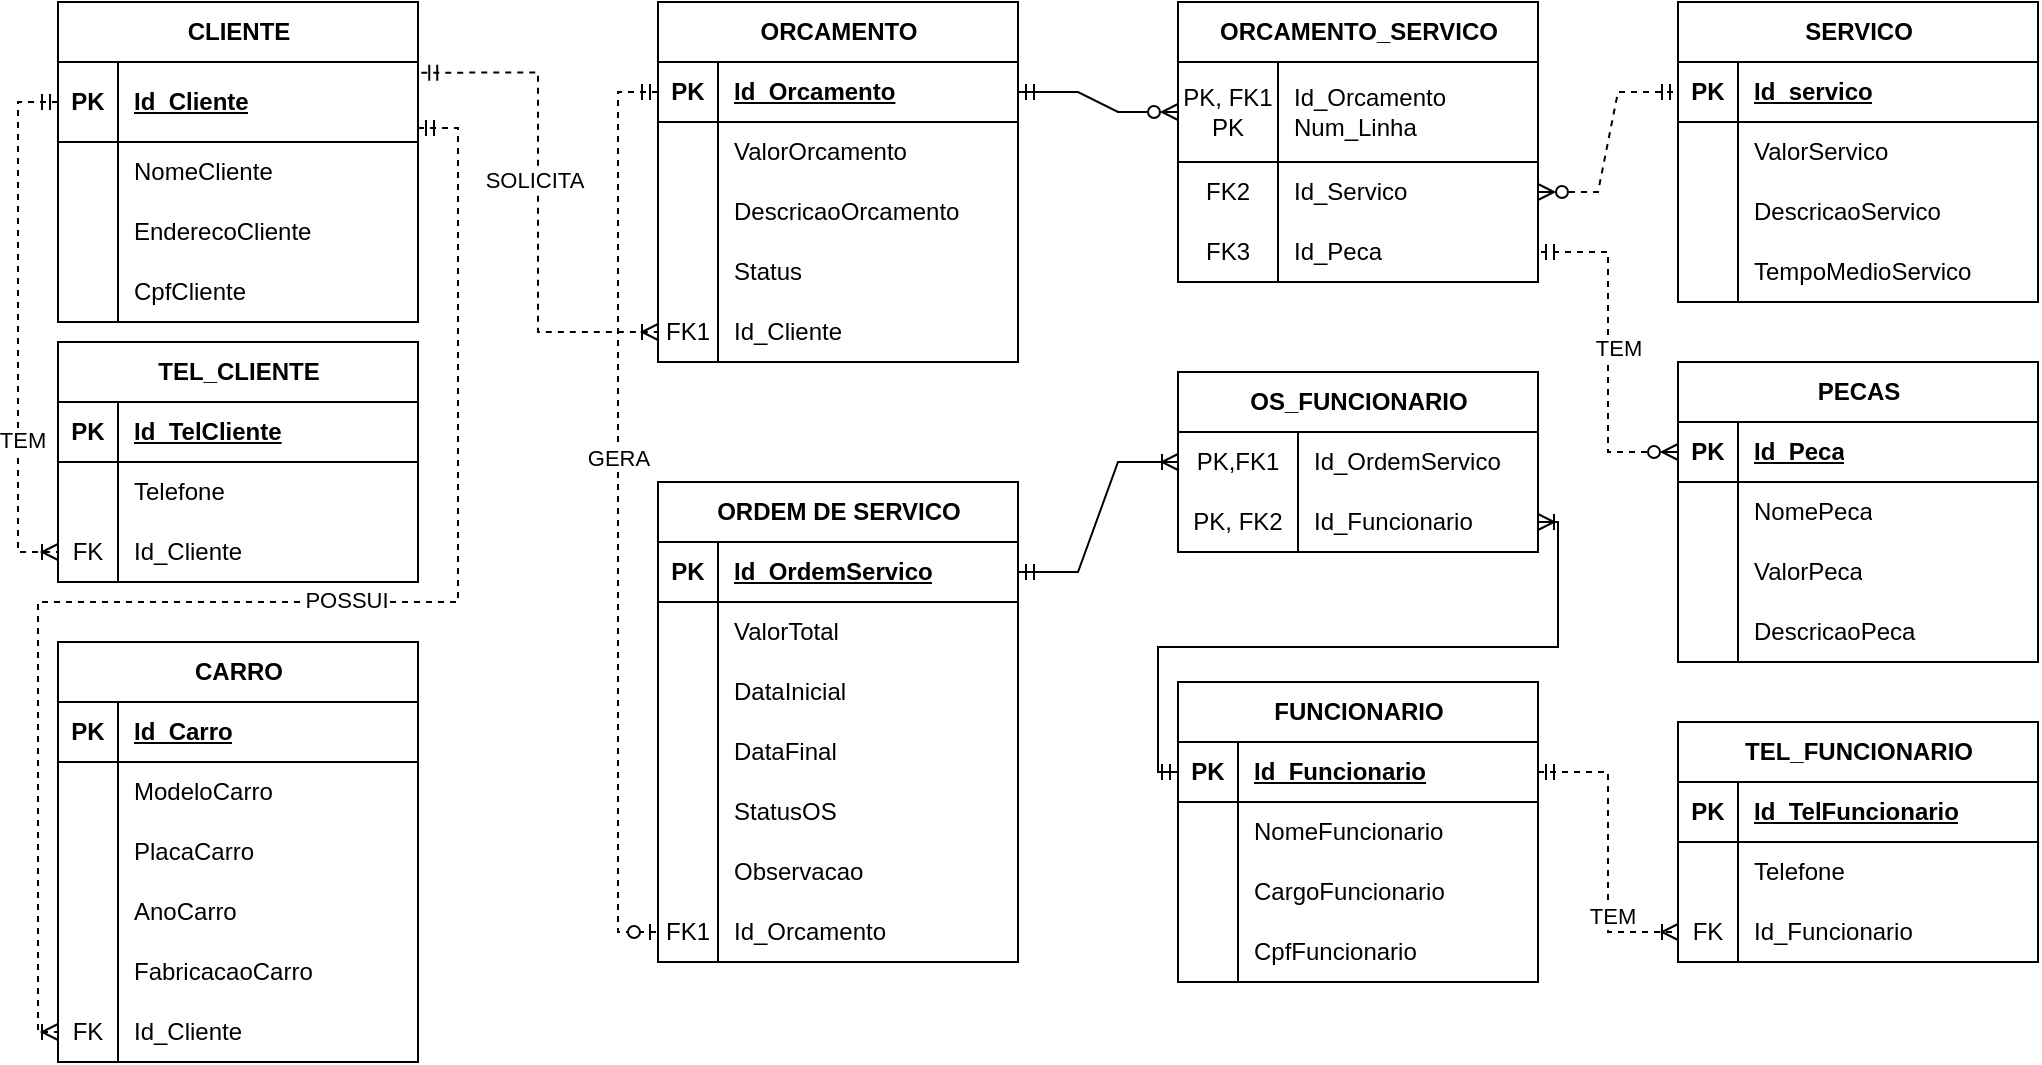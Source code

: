 <mxfile version="24.4.0" type="github">
  <diagram name="Página-1" id="G4NF2rad-xZ5eNMA0wnU">
    <mxGraphModel dx="1167" dy="670" grid="1" gridSize="10" guides="1" tooltips="1" connect="1" arrows="1" fold="1" page="1" pageScale="1" pageWidth="827" pageHeight="1169" math="0" shadow="0">
      <root>
        <mxCell id="0" />
        <mxCell id="1" parent="0" />
        <mxCell id="6_L3JNYKOzeJknYnKN-9-1" value="CLIENTE" style="shape=table;startSize=30;container=1;collapsible=1;childLayout=tableLayout;fixedRows=1;rowLines=0;fontStyle=1;align=center;resizeLast=1;html=1;" parent="1" vertex="1">
          <mxGeometry x="30" y="40" width="180" height="160" as="geometry" />
        </mxCell>
        <mxCell id="6_L3JNYKOzeJknYnKN-9-2" value="" style="shape=tableRow;horizontal=0;startSize=0;swimlaneHead=0;swimlaneBody=0;fillColor=none;collapsible=0;dropTarget=0;points=[[0,0.5],[1,0.5]];portConstraint=eastwest;top=0;left=0;right=0;bottom=1;" parent="6_L3JNYKOzeJknYnKN-9-1" vertex="1">
          <mxGeometry y="30" width="180" height="40" as="geometry" />
        </mxCell>
        <mxCell id="6_L3JNYKOzeJknYnKN-9-3" value="PK" style="shape=partialRectangle;connectable=0;fillColor=none;top=0;left=0;bottom=0;right=0;fontStyle=1;overflow=hidden;whiteSpace=wrap;html=1;" parent="6_L3JNYKOzeJknYnKN-9-2" vertex="1">
          <mxGeometry width="30" height="40" as="geometry">
            <mxRectangle width="30" height="40" as="alternateBounds" />
          </mxGeometry>
        </mxCell>
        <mxCell id="6_L3JNYKOzeJknYnKN-9-4" value="Id_Cliente" style="shape=partialRectangle;connectable=0;fillColor=none;top=0;left=0;bottom=0;right=0;align=left;spacingLeft=6;fontStyle=5;overflow=hidden;whiteSpace=wrap;html=1;" parent="6_L3JNYKOzeJknYnKN-9-2" vertex="1">
          <mxGeometry x="30" width="150" height="40" as="geometry">
            <mxRectangle width="150" height="40" as="alternateBounds" />
          </mxGeometry>
        </mxCell>
        <mxCell id="6_L3JNYKOzeJknYnKN-9-5" value="" style="shape=tableRow;horizontal=0;startSize=0;swimlaneHead=0;swimlaneBody=0;fillColor=none;collapsible=0;dropTarget=0;points=[[0,0.5],[1,0.5]];portConstraint=eastwest;top=0;left=0;right=0;bottom=0;" parent="6_L3JNYKOzeJknYnKN-9-1" vertex="1">
          <mxGeometry y="70" width="180" height="30" as="geometry" />
        </mxCell>
        <mxCell id="6_L3JNYKOzeJknYnKN-9-6" value="" style="shape=partialRectangle;connectable=0;fillColor=none;top=0;left=0;bottom=0;right=0;editable=1;overflow=hidden;whiteSpace=wrap;html=1;" parent="6_L3JNYKOzeJknYnKN-9-5" vertex="1">
          <mxGeometry width="30" height="30" as="geometry">
            <mxRectangle width="30" height="30" as="alternateBounds" />
          </mxGeometry>
        </mxCell>
        <mxCell id="6_L3JNYKOzeJknYnKN-9-7" value="NomeCliente" style="shape=partialRectangle;connectable=0;fillColor=none;top=0;left=0;bottom=0;right=0;align=left;spacingLeft=6;overflow=hidden;whiteSpace=wrap;html=1;" parent="6_L3JNYKOzeJknYnKN-9-5" vertex="1">
          <mxGeometry x="30" width="150" height="30" as="geometry">
            <mxRectangle width="150" height="30" as="alternateBounds" />
          </mxGeometry>
        </mxCell>
        <mxCell id="6_L3JNYKOzeJknYnKN-9-11" value="" style="shape=tableRow;horizontal=0;startSize=0;swimlaneHead=0;swimlaneBody=0;fillColor=none;collapsible=0;dropTarget=0;points=[[0,0.5],[1,0.5]];portConstraint=eastwest;top=0;left=0;right=0;bottom=0;" parent="6_L3JNYKOzeJknYnKN-9-1" vertex="1">
          <mxGeometry y="100" width="180" height="30" as="geometry" />
        </mxCell>
        <mxCell id="6_L3JNYKOzeJknYnKN-9-12" value="" style="shape=partialRectangle;connectable=0;fillColor=none;top=0;left=0;bottom=0;right=0;editable=1;overflow=hidden;whiteSpace=wrap;html=1;" parent="6_L3JNYKOzeJknYnKN-9-11" vertex="1">
          <mxGeometry width="30" height="30" as="geometry">
            <mxRectangle width="30" height="30" as="alternateBounds" />
          </mxGeometry>
        </mxCell>
        <mxCell id="6_L3JNYKOzeJknYnKN-9-13" value="EnderecoCliente" style="shape=partialRectangle;connectable=0;fillColor=none;top=0;left=0;bottom=0;right=0;align=left;spacingLeft=6;overflow=hidden;whiteSpace=wrap;html=1;" parent="6_L3JNYKOzeJknYnKN-9-11" vertex="1">
          <mxGeometry x="30" width="150" height="30" as="geometry">
            <mxRectangle width="150" height="30" as="alternateBounds" />
          </mxGeometry>
        </mxCell>
        <mxCell id="6_L3JNYKOzeJknYnKN-9-29" value="" style="shape=tableRow;horizontal=0;startSize=0;swimlaneHead=0;swimlaneBody=0;fillColor=none;collapsible=0;dropTarget=0;points=[[0,0.5],[1,0.5]];portConstraint=eastwest;top=0;left=0;right=0;bottom=0;" parent="6_L3JNYKOzeJknYnKN-9-1" vertex="1">
          <mxGeometry y="130" width="180" height="30" as="geometry" />
        </mxCell>
        <mxCell id="6_L3JNYKOzeJknYnKN-9-30" value="" style="shape=partialRectangle;connectable=0;fillColor=none;top=0;left=0;bottom=0;right=0;editable=1;overflow=hidden;whiteSpace=wrap;html=1;" parent="6_L3JNYKOzeJknYnKN-9-29" vertex="1">
          <mxGeometry width="30" height="30" as="geometry">
            <mxRectangle width="30" height="30" as="alternateBounds" />
          </mxGeometry>
        </mxCell>
        <mxCell id="6_L3JNYKOzeJknYnKN-9-31" value="CpfCliente" style="shape=partialRectangle;connectable=0;fillColor=none;top=0;left=0;bottom=0;right=0;align=left;spacingLeft=6;overflow=hidden;whiteSpace=wrap;html=1;" parent="6_L3JNYKOzeJknYnKN-9-29" vertex="1">
          <mxGeometry x="30" width="150" height="30" as="geometry">
            <mxRectangle width="150" height="30" as="alternateBounds" />
          </mxGeometry>
        </mxCell>
        <mxCell id="6_L3JNYKOzeJknYnKN-9-32" value="CARRO" style="shape=table;startSize=30;container=1;collapsible=1;childLayout=tableLayout;fixedRows=1;rowLines=0;fontStyle=1;align=center;resizeLast=1;html=1;" parent="1" vertex="1">
          <mxGeometry x="30" y="360" width="180" height="210" as="geometry" />
        </mxCell>
        <mxCell id="6_L3JNYKOzeJknYnKN-9-33" value="" style="shape=tableRow;horizontal=0;startSize=0;swimlaneHead=0;swimlaneBody=0;fillColor=none;collapsible=0;dropTarget=0;points=[[0,0.5],[1,0.5]];portConstraint=eastwest;top=0;left=0;right=0;bottom=1;" parent="6_L3JNYKOzeJknYnKN-9-32" vertex="1">
          <mxGeometry y="30" width="180" height="30" as="geometry" />
        </mxCell>
        <mxCell id="6_L3JNYKOzeJknYnKN-9-34" value="PK" style="shape=partialRectangle;connectable=0;fillColor=none;top=0;left=0;bottom=0;right=0;fontStyle=1;overflow=hidden;whiteSpace=wrap;html=1;" parent="6_L3JNYKOzeJknYnKN-9-33" vertex="1">
          <mxGeometry width="30" height="30" as="geometry">
            <mxRectangle width="30" height="30" as="alternateBounds" />
          </mxGeometry>
        </mxCell>
        <mxCell id="6_L3JNYKOzeJknYnKN-9-35" value="Id_Carro" style="shape=partialRectangle;connectable=0;fillColor=none;top=0;left=0;bottom=0;right=0;align=left;spacingLeft=6;fontStyle=5;overflow=hidden;whiteSpace=wrap;html=1;" parent="6_L3JNYKOzeJknYnKN-9-33" vertex="1">
          <mxGeometry x="30" width="150" height="30" as="geometry">
            <mxRectangle width="150" height="30" as="alternateBounds" />
          </mxGeometry>
        </mxCell>
        <mxCell id="6_L3JNYKOzeJknYnKN-9-39" value="" style="shape=tableRow;horizontal=0;startSize=0;swimlaneHead=0;swimlaneBody=0;fillColor=none;collapsible=0;dropTarget=0;points=[[0,0.5],[1,0.5]];portConstraint=eastwest;top=0;left=0;right=0;bottom=0;" parent="6_L3JNYKOzeJknYnKN-9-32" vertex="1">
          <mxGeometry y="60" width="180" height="30" as="geometry" />
        </mxCell>
        <mxCell id="6_L3JNYKOzeJknYnKN-9-40" value="" style="shape=partialRectangle;connectable=0;fillColor=none;top=0;left=0;bottom=0;right=0;editable=1;overflow=hidden;whiteSpace=wrap;html=1;" parent="6_L3JNYKOzeJknYnKN-9-39" vertex="1">
          <mxGeometry width="30" height="30" as="geometry">
            <mxRectangle width="30" height="30" as="alternateBounds" />
          </mxGeometry>
        </mxCell>
        <mxCell id="6_L3JNYKOzeJknYnKN-9-41" value="ModeloCarro" style="shape=partialRectangle;connectable=0;fillColor=none;top=0;left=0;bottom=0;right=0;align=left;spacingLeft=6;overflow=hidden;whiteSpace=wrap;html=1;" parent="6_L3JNYKOzeJknYnKN-9-39" vertex="1">
          <mxGeometry x="30" width="150" height="30" as="geometry">
            <mxRectangle width="150" height="30" as="alternateBounds" />
          </mxGeometry>
        </mxCell>
        <mxCell id="6_L3JNYKOzeJknYnKN-9-42" value="" style="shape=tableRow;horizontal=0;startSize=0;swimlaneHead=0;swimlaneBody=0;fillColor=none;collapsible=0;dropTarget=0;points=[[0,0.5],[1,0.5]];portConstraint=eastwest;top=0;left=0;right=0;bottom=0;" parent="6_L3JNYKOzeJknYnKN-9-32" vertex="1">
          <mxGeometry y="90" width="180" height="30" as="geometry" />
        </mxCell>
        <mxCell id="6_L3JNYKOzeJknYnKN-9-43" value="" style="shape=partialRectangle;connectable=0;fillColor=none;top=0;left=0;bottom=0;right=0;editable=1;overflow=hidden;whiteSpace=wrap;html=1;" parent="6_L3JNYKOzeJknYnKN-9-42" vertex="1">
          <mxGeometry width="30" height="30" as="geometry">
            <mxRectangle width="30" height="30" as="alternateBounds" />
          </mxGeometry>
        </mxCell>
        <mxCell id="6_L3JNYKOzeJknYnKN-9-44" value="PlacaCarro" style="shape=partialRectangle;connectable=0;fillColor=none;top=0;left=0;bottom=0;right=0;align=left;spacingLeft=6;overflow=hidden;whiteSpace=wrap;html=1;" parent="6_L3JNYKOzeJknYnKN-9-42" vertex="1">
          <mxGeometry x="30" width="150" height="30" as="geometry">
            <mxRectangle width="150" height="30" as="alternateBounds" />
          </mxGeometry>
        </mxCell>
        <mxCell id="6_L3JNYKOzeJknYnKN-9-45" value="" style="shape=tableRow;horizontal=0;startSize=0;swimlaneHead=0;swimlaneBody=0;fillColor=none;collapsible=0;dropTarget=0;points=[[0,0.5],[1,0.5]];portConstraint=eastwest;top=0;left=0;right=0;bottom=0;" parent="6_L3JNYKOzeJknYnKN-9-32" vertex="1">
          <mxGeometry y="120" width="180" height="30" as="geometry" />
        </mxCell>
        <mxCell id="6_L3JNYKOzeJknYnKN-9-46" value="" style="shape=partialRectangle;connectable=0;fillColor=none;top=0;left=0;bottom=0;right=0;editable=1;overflow=hidden;whiteSpace=wrap;html=1;" parent="6_L3JNYKOzeJknYnKN-9-45" vertex="1">
          <mxGeometry width="30" height="30" as="geometry">
            <mxRectangle width="30" height="30" as="alternateBounds" />
          </mxGeometry>
        </mxCell>
        <mxCell id="6_L3JNYKOzeJknYnKN-9-47" value="AnoCarro" style="shape=partialRectangle;connectable=0;fillColor=none;top=0;left=0;bottom=0;right=0;align=left;spacingLeft=6;overflow=hidden;whiteSpace=wrap;html=1;" parent="6_L3JNYKOzeJknYnKN-9-45" vertex="1">
          <mxGeometry x="30" width="150" height="30" as="geometry">
            <mxRectangle width="150" height="30" as="alternateBounds" />
          </mxGeometry>
        </mxCell>
        <mxCell id="6_L3JNYKOzeJknYnKN-9-48" value="" style="shape=tableRow;horizontal=0;startSize=0;swimlaneHead=0;swimlaneBody=0;fillColor=none;collapsible=0;dropTarget=0;points=[[0,0.5],[1,0.5]];portConstraint=eastwest;top=0;left=0;right=0;bottom=0;" parent="6_L3JNYKOzeJknYnKN-9-32" vertex="1">
          <mxGeometry y="150" width="180" height="30" as="geometry" />
        </mxCell>
        <mxCell id="6_L3JNYKOzeJknYnKN-9-49" value="" style="shape=partialRectangle;connectable=0;fillColor=none;top=0;left=0;bottom=0;right=0;editable=1;overflow=hidden;whiteSpace=wrap;html=1;" parent="6_L3JNYKOzeJknYnKN-9-48" vertex="1">
          <mxGeometry width="30" height="30" as="geometry">
            <mxRectangle width="30" height="30" as="alternateBounds" />
          </mxGeometry>
        </mxCell>
        <mxCell id="6_L3JNYKOzeJknYnKN-9-50" value="FabricacaoCarro" style="shape=partialRectangle;connectable=0;fillColor=none;top=0;left=0;bottom=0;right=0;align=left;spacingLeft=6;overflow=hidden;whiteSpace=wrap;html=1;" parent="6_L3JNYKOzeJknYnKN-9-48" vertex="1">
          <mxGeometry x="30" width="150" height="30" as="geometry">
            <mxRectangle width="150" height="30" as="alternateBounds" />
          </mxGeometry>
        </mxCell>
        <mxCell id="6_L3JNYKOzeJknYnKN-9-174" value="" style="shape=tableRow;horizontal=0;startSize=0;swimlaneHead=0;swimlaneBody=0;fillColor=none;collapsible=0;dropTarget=0;points=[[0,0.5],[1,0.5]];portConstraint=eastwest;top=0;left=0;right=0;bottom=0;" parent="6_L3JNYKOzeJknYnKN-9-32" vertex="1">
          <mxGeometry y="180" width="180" height="30" as="geometry" />
        </mxCell>
        <mxCell id="6_L3JNYKOzeJknYnKN-9-175" value="FK" style="shape=partialRectangle;connectable=0;fillColor=none;top=0;left=0;bottom=0;right=0;editable=1;overflow=hidden;whiteSpace=wrap;html=1;" parent="6_L3JNYKOzeJknYnKN-9-174" vertex="1">
          <mxGeometry width="30" height="30" as="geometry">
            <mxRectangle width="30" height="30" as="alternateBounds" />
          </mxGeometry>
        </mxCell>
        <mxCell id="6_L3JNYKOzeJknYnKN-9-176" value="Id_Cliente" style="shape=partialRectangle;connectable=0;fillColor=none;top=0;left=0;bottom=0;right=0;align=left;spacingLeft=6;overflow=hidden;whiteSpace=wrap;html=1;" parent="6_L3JNYKOzeJknYnKN-9-174" vertex="1">
          <mxGeometry x="30" width="150" height="30" as="geometry">
            <mxRectangle width="150" height="30" as="alternateBounds" />
          </mxGeometry>
        </mxCell>
        <mxCell id="6_L3JNYKOzeJknYnKN-9-51" value="ORCAMENTO" style="shape=table;startSize=30;container=1;collapsible=1;childLayout=tableLayout;fixedRows=1;rowLines=0;fontStyle=1;align=center;resizeLast=1;html=1;" parent="1" vertex="1">
          <mxGeometry x="330" y="40" width="180" height="180" as="geometry" />
        </mxCell>
        <mxCell id="6_L3JNYKOzeJknYnKN-9-52" value="" style="shape=tableRow;horizontal=0;startSize=0;swimlaneHead=0;swimlaneBody=0;fillColor=none;collapsible=0;dropTarget=0;points=[[0,0.5],[1,0.5]];portConstraint=eastwest;top=0;left=0;right=0;bottom=1;" parent="6_L3JNYKOzeJknYnKN-9-51" vertex="1">
          <mxGeometry y="30" width="180" height="30" as="geometry" />
        </mxCell>
        <mxCell id="6_L3JNYKOzeJknYnKN-9-53" value="PK" style="shape=partialRectangle;connectable=0;fillColor=none;top=0;left=0;bottom=0;right=0;fontStyle=1;overflow=hidden;whiteSpace=wrap;html=1;" parent="6_L3JNYKOzeJknYnKN-9-52" vertex="1">
          <mxGeometry width="30" height="30" as="geometry">
            <mxRectangle width="30" height="30" as="alternateBounds" />
          </mxGeometry>
        </mxCell>
        <mxCell id="6_L3JNYKOzeJknYnKN-9-54" value="Id_Orcamento" style="shape=partialRectangle;connectable=0;fillColor=none;top=0;left=0;bottom=0;right=0;align=left;spacingLeft=6;fontStyle=5;overflow=hidden;whiteSpace=wrap;html=1;" parent="6_L3JNYKOzeJknYnKN-9-52" vertex="1">
          <mxGeometry x="30" width="150" height="30" as="geometry">
            <mxRectangle width="150" height="30" as="alternateBounds" />
          </mxGeometry>
        </mxCell>
        <mxCell id="6_L3JNYKOzeJknYnKN-9-55" value="" style="shape=tableRow;horizontal=0;startSize=0;swimlaneHead=0;swimlaneBody=0;fillColor=none;collapsible=0;dropTarget=0;points=[[0,0.5],[1,0.5]];portConstraint=eastwest;top=0;left=0;right=0;bottom=0;" parent="6_L3JNYKOzeJknYnKN-9-51" vertex="1">
          <mxGeometry y="60" width="180" height="30" as="geometry" />
        </mxCell>
        <mxCell id="6_L3JNYKOzeJknYnKN-9-56" value="" style="shape=partialRectangle;connectable=0;fillColor=none;top=0;left=0;bottom=0;right=0;editable=1;overflow=hidden;whiteSpace=wrap;html=1;" parent="6_L3JNYKOzeJknYnKN-9-55" vertex="1">
          <mxGeometry width="30" height="30" as="geometry">
            <mxRectangle width="30" height="30" as="alternateBounds" />
          </mxGeometry>
        </mxCell>
        <mxCell id="6_L3JNYKOzeJknYnKN-9-57" value="ValorOrcamento" style="shape=partialRectangle;connectable=0;fillColor=none;top=0;left=0;bottom=0;right=0;align=left;spacingLeft=6;overflow=hidden;whiteSpace=wrap;html=1;" parent="6_L3JNYKOzeJknYnKN-9-55" vertex="1">
          <mxGeometry x="30" width="150" height="30" as="geometry">
            <mxRectangle width="150" height="30" as="alternateBounds" />
          </mxGeometry>
        </mxCell>
        <mxCell id="6_L3JNYKOzeJknYnKN-9-58" value="" style="shape=tableRow;horizontal=0;startSize=0;swimlaneHead=0;swimlaneBody=0;fillColor=none;collapsible=0;dropTarget=0;points=[[0,0.5],[1,0.5]];portConstraint=eastwest;top=0;left=0;right=0;bottom=0;" parent="6_L3JNYKOzeJknYnKN-9-51" vertex="1">
          <mxGeometry y="90" width="180" height="30" as="geometry" />
        </mxCell>
        <mxCell id="6_L3JNYKOzeJknYnKN-9-59" value="" style="shape=partialRectangle;connectable=0;fillColor=none;top=0;left=0;bottom=0;right=0;editable=1;overflow=hidden;whiteSpace=wrap;html=1;" parent="6_L3JNYKOzeJknYnKN-9-58" vertex="1">
          <mxGeometry width="30" height="30" as="geometry">
            <mxRectangle width="30" height="30" as="alternateBounds" />
          </mxGeometry>
        </mxCell>
        <mxCell id="6_L3JNYKOzeJknYnKN-9-60" value="DescricaoOrcamento" style="shape=partialRectangle;connectable=0;fillColor=none;top=0;left=0;bottom=0;right=0;align=left;spacingLeft=6;overflow=hidden;whiteSpace=wrap;html=1;" parent="6_L3JNYKOzeJknYnKN-9-58" vertex="1">
          <mxGeometry x="30" width="150" height="30" as="geometry">
            <mxRectangle width="150" height="30" as="alternateBounds" />
          </mxGeometry>
        </mxCell>
        <mxCell id="6_L3JNYKOzeJknYnKN-9-61" value="" style="shape=tableRow;horizontal=0;startSize=0;swimlaneHead=0;swimlaneBody=0;fillColor=none;collapsible=0;dropTarget=0;points=[[0,0.5],[1,0.5]];portConstraint=eastwest;top=0;left=0;right=0;bottom=0;" parent="6_L3JNYKOzeJknYnKN-9-51" vertex="1">
          <mxGeometry y="120" width="180" height="30" as="geometry" />
        </mxCell>
        <mxCell id="6_L3JNYKOzeJknYnKN-9-62" value="" style="shape=partialRectangle;connectable=0;fillColor=none;top=0;left=0;bottom=0;right=0;editable=1;overflow=hidden;whiteSpace=wrap;html=1;" parent="6_L3JNYKOzeJknYnKN-9-61" vertex="1">
          <mxGeometry width="30" height="30" as="geometry">
            <mxRectangle width="30" height="30" as="alternateBounds" />
          </mxGeometry>
        </mxCell>
        <mxCell id="6_L3JNYKOzeJknYnKN-9-63" value="Status" style="shape=partialRectangle;connectable=0;fillColor=none;top=0;left=0;bottom=0;right=0;align=left;spacingLeft=6;overflow=hidden;whiteSpace=wrap;html=1;" parent="6_L3JNYKOzeJknYnKN-9-61" vertex="1">
          <mxGeometry x="30" width="150" height="30" as="geometry">
            <mxRectangle width="150" height="30" as="alternateBounds" />
          </mxGeometry>
        </mxCell>
        <mxCell id="6_L3JNYKOzeJknYnKN-9-64" value="" style="shape=tableRow;horizontal=0;startSize=0;swimlaneHead=0;swimlaneBody=0;fillColor=none;collapsible=0;dropTarget=0;points=[[0,0.5],[1,0.5]];portConstraint=eastwest;top=0;left=0;right=0;bottom=0;" parent="6_L3JNYKOzeJknYnKN-9-51" vertex="1">
          <mxGeometry y="150" width="180" height="30" as="geometry" />
        </mxCell>
        <mxCell id="6_L3JNYKOzeJknYnKN-9-65" value="FK1" style="shape=partialRectangle;connectable=0;fillColor=none;top=0;left=0;bottom=0;right=0;editable=1;overflow=hidden;whiteSpace=wrap;html=1;" parent="6_L3JNYKOzeJknYnKN-9-64" vertex="1">
          <mxGeometry width="30" height="30" as="geometry">
            <mxRectangle width="30" height="30" as="alternateBounds" />
          </mxGeometry>
        </mxCell>
        <mxCell id="6_L3JNYKOzeJknYnKN-9-66" value="Id_Cliente" style="shape=partialRectangle;connectable=0;fillColor=none;top=0;left=0;bottom=0;right=0;align=left;spacingLeft=6;overflow=hidden;whiteSpace=wrap;html=1;" parent="6_L3JNYKOzeJknYnKN-9-64" vertex="1">
          <mxGeometry x="30" width="150" height="30" as="geometry">
            <mxRectangle width="150" height="30" as="alternateBounds" />
          </mxGeometry>
        </mxCell>
        <mxCell id="6_L3JNYKOzeJknYnKN-9-70" value="SERVICO" style="shape=table;startSize=30;container=1;collapsible=1;childLayout=tableLayout;fixedRows=1;rowLines=0;fontStyle=1;align=center;resizeLast=1;html=1;" parent="1" vertex="1">
          <mxGeometry x="840" y="40" width="180" height="150" as="geometry" />
        </mxCell>
        <mxCell id="6_L3JNYKOzeJknYnKN-9-71" value="" style="shape=tableRow;horizontal=0;startSize=0;swimlaneHead=0;swimlaneBody=0;fillColor=none;collapsible=0;dropTarget=0;points=[[0,0.5],[1,0.5]];portConstraint=eastwest;top=0;left=0;right=0;bottom=1;" parent="6_L3JNYKOzeJknYnKN-9-70" vertex="1">
          <mxGeometry y="30" width="180" height="30" as="geometry" />
        </mxCell>
        <mxCell id="6_L3JNYKOzeJknYnKN-9-72" value="PK" style="shape=partialRectangle;connectable=0;fillColor=none;top=0;left=0;bottom=0;right=0;fontStyle=1;overflow=hidden;whiteSpace=wrap;html=1;" parent="6_L3JNYKOzeJknYnKN-9-71" vertex="1">
          <mxGeometry width="30" height="30" as="geometry">
            <mxRectangle width="30" height="30" as="alternateBounds" />
          </mxGeometry>
        </mxCell>
        <mxCell id="6_L3JNYKOzeJknYnKN-9-73" value="Id_servico" style="shape=partialRectangle;connectable=0;fillColor=none;top=0;left=0;bottom=0;right=0;align=left;spacingLeft=6;fontStyle=5;overflow=hidden;whiteSpace=wrap;html=1;" parent="6_L3JNYKOzeJknYnKN-9-71" vertex="1">
          <mxGeometry x="30" width="150" height="30" as="geometry">
            <mxRectangle width="150" height="30" as="alternateBounds" />
          </mxGeometry>
        </mxCell>
        <mxCell id="6_L3JNYKOzeJknYnKN-9-74" value="" style="shape=tableRow;horizontal=0;startSize=0;swimlaneHead=0;swimlaneBody=0;fillColor=none;collapsible=0;dropTarget=0;points=[[0,0.5],[1,0.5]];portConstraint=eastwest;top=0;left=0;right=0;bottom=0;" parent="6_L3JNYKOzeJknYnKN-9-70" vertex="1">
          <mxGeometry y="60" width="180" height="30" as="geometry" />
        </mxCell>
        <mxCell id="6_L3JNYKOzeJknYnKN-9-75" value="" style="shape=partialRectangle;connectable=0;fillColor=none;top=0;left=0;bottom=0;right=0;editable=1;overflow=hidden;whiteSpace=wrap;html=1;" parent="6_L3JNYKOzeJknYnKN-9-74" vertex="1">
          <mxGeometry width="30" height="30" as="geometry">
            <mxRectangle width="30" height="30" as="alternateBounds" />
          </mxGeometry>
        </mxCell>
        <mxCell id="6_L3JNYKOzeJknYnKN-9-76" value="ValorServico" style="shape=partialRectangle;connectable=0;fillColor=none;top=0;left=0;bottom=0;right=0;align=left;spacingLeft=6;overflow=hidden;whiteSpace=wrap;html=1;" parent="6_L3JNYKOzeJknYnKN-9-74" vertex="1">
          <mxGeometry x="30" width="150" height="30" as="geometry">
            <mxRectangle width="150" height="30" as="alternateBounds" />
          </mxGeometry>
        </mxCell>
        <mxCell id="6_L3JNYKOzeJknYnKN-9-77" value="" style="shape=tableRow;horizontal=0;startSize=0;swimlaneHead=0;swimlaneBody=0;fillColor=none;collapsible=0;dropTarget=0;points=[[0,0.5],[1,0.5]];portConstraint=eastwest;top=0;left=0;right=0;bottom=0;" parent="6_L3JNYKOzeJknYnKN-9-70" vertex="1">
          <mxGeometry y="90" width="180" height="30" as="geometry" />
        </mxCell>
        <mxCell id="6_L3JNYKOzeJknYnKN-9-78" value="" style="shape=partialRectangle;connectable=0;fillColor=none;top=0;left=0;bottom=0;right=0;editable=1;overflow=hidden;whiteSpace=wrap;html=1;" parent="6_L3JNYKOzeJknYnKN-9-77" vertex="1">
          <mxGeometry width="30" height="30" as="geometry">
            <mxRectangle width="30" height="30" as="alternateBounds" />
          </mxGeometry>
        </mxCell>
        <mxCell id="6_L3JNYKOzeJknYnKN-9-79" value="DescricaoServico" style="shape=partialRectangle;connectable=0;fillColor=none;top=0;left=0;bottom=0;right=0;align=left;spacingLeft=6;overflow=hidden;whiteSpace=wrap;html=1;" parent="6_L3JNYKOzeJknYnKN-9-77" vertex="1">
          <mxGeometry x="30" width="150" height="30" as="geometry">
            <mxRectangle width="150" height="30" as="alternateBounds" />
          </mxGeometry>
        </mxCell>
        <mxCell id="6_L3JNYKOzeJknYnKN-9-80" value="" style="shape=tableRow;horizontal=0;startSize=0;swimlaneHead=0;swimlaneBody=0;fillColor=none;collapsible=0;dropTarget=0;points=[[0,0.5],[1,0.5]];portConstraint=eastwest;top=0;left=0;right=0;bottom=0;" parent="6_L3JNYKOzeJknYnKN-9-70" vertex="1">
          <mxGeometry y="120" width="180" height="30" as="geometry" />
        </mxCell>
        <mxCell id="6_L3JNYKOzeJknYnKN-9-81" value="" style="shape=partialRectangle;connectable=0;fillColor=none;top=0;left=0;bottom=0;right=0;editable=1;overflow=hidden;whiteSpace=wrap;html=1;" parent="6_L3JNYKOzeJknYnKN-9-80" vertex="1">
          <mxGeometry width="30" height="30" as="geometry">
            <mxRectangle width="30" height="30" as="alternateBounds" />
          </mxGeometry>
        </mxCell>
        <mxCell id="6_L3JNYKOzeJknYnKN-9-82" value="TempoMedioServico" style="shape=partialRectangle;connectable=0;fillColor=none;top=0;left=0;bottom=0;right=0;align=left;spacingLeft=6;overflow=hidden;whiteSpace=wrap;html=1;" parent="6_L3JNYKOzeJknYnKN-9-80" vertex="1">
          <mxGeometry x="30" width="150" height="30" as="geometry">
            <mxRectangle width="150" height="30" as="alternateBounds" />
          </mxGeometry>
        </mxCell>
        <mxCell id="6_L3JNYKOzeJknYnKN-9-83" value="ORDEM DE SERVICO" style="shape=table;startSize=30;container=1;collapsible=1;childLayout=tableLayout;fixedRows=1;rowLines=0;fontStyle=1;align=center;resizeLast=1;html=1;" parent="1" vertex="1">
          <mxGeometry x="330" y="280" width="180" height="240" as="geometry" />
        </mxCell>
        <mxCell id="6_L3JNYKOzeJknYnKN-9-84" value="" style="shape=tableRow;horizontal=0;startSize=0;swimlaneHead=0;swimlaneBody=0;fillColor=none;collapsible=0;dropTarget=0;points=[[0,0.5],[1,0.5]];portConstraint=eastwest;top=0;left=0;right=0;bottom=1;" parent="6_L3JNYKOzeJknYnKN-9-83" vertex="1">
          <mxGeometry y="30" width="180" height="30" as="geometry" />
        </mxCell>
        <mxCell id="6_L3JNYKOzeJknYnKN-9-85" value="PK" style="shape=partialRectangle;connectable=0;fillColor=none;top=0;left=0;bottom=0;right=0;fontStyle=1;overflow=hidden;whiteSpace=wrap;html=1;" parent="6_L3JNYKOzeJknYnKN-9-84" vertex="1">
          <mxGeometry width="30" height="30" as="geometry">
            <mxRectangle width="30" height="30" as="alternateBounds" />
          </mxGeometry>
        </mxCell>
        <mxCell id="6_L3JNYKOzeJknYnKN-9-86" value="Id_OrdemServico" style="shape=partialRectangle;connectable=0;fillColor=none;top=0;left=0;bottom=0;right=0;align=left;spacingLeft=6;fontStyle=5;overflow=hidden;whiteSpace=wrap;html=1;" parent="6_L3JNYKOzeJknYnKN-9-84" vertex="1">
          <mxGeometry x="30" width="150" height="30" as="geometry">
            <mxRectangle width="150" height="30" as="alternateBounds" />
          </mxGeometry>
        </mxCell>
        <mxCell id="6_L3JNYKOzeJknYnKN-9-87" value="" style="shape=tableRow;horizontal=0;startSize=0;swimlaneHead=0;swimlaneBody=0;fillColor=none;collapsible=0;dropTarget=0;points=[[0,0.5],[1,0.5]];portConstraint=eastwest;top=0;left=0;right=0;bottom=0;" parent="6_L3JNYKOzeJknYnKN-9-83" vertex="1">
          <mxGeometry y="60" width="180" height="30" as="geometry" />
        </mxCell>
        <mxCell id="6_L3JNYKOzeJknYnKN-9-88" value="" style="shape=partialRectangle;connectable=0;fillColor=none;top=0;left=0;bottom=0;right=0;editable=1;overflow=hidden;whiteSpace=wrap;html=1;" parent="6_L3JNYKOzeJknYnKN-9-87" vertex="1">
          <mxGeometry width="30" height="30" as="geometry">
            <mxRectangle width="30" height="30" as="alternateBounds" />
          </mxGeometry>
        </mxCell>
        <mxCell id="6_L3JNYKOzeJknYnKN-9-89" value="ValorTotal" style="shape=partialRectangle;connectable=0;fillColor=none;top=0;left=0;bottom=0;right=0;align=left;spacingLeft=6;overflow=hidden;whiteSpace=wrap;html=1;" parent="6_L3JNYKOzeJknYnKN-9-87" vertex="1">
          <mxGeometry x="30" width="150" height="30" as="geometry">
            <mxRectangle width="150" height="30" as="alternateBounds" />
          </mxGeometry>
        </mxCell>
        <mxCell id="6_L3JNYKOzeJknYnKN-9-90" value="" style="shape=tableRow;horizontal=0;startSize=0;swimlaneHead=0;swimlaneBody=0;fillColor=none;collapsible=0;dropTarget=0;points=[[0,0.5],[1,0.5]];portConstraint=eastwest;top=0;left=0;right=0;bottom=0;" parent="6_L3JNYKOzeJknYnKN-9-83" vertex="1">
          <mxGeometry y="90" width="180" height="30" as="geometry" />
        </mxCell>
        <mxCell id="6_L3JNYKOzeJknYnKN-9-91" value="" style="shape=partialRectangle;connectable=0;fillColor=none;top=0;left=0;bottom=0;right=0;editable=1;overflow=hidden;whiteSpace=wrap;html=1;" parent="6_L3JNYKOzeJknYnKN-9-90" vertex="1">
          <mxGeometry width="30" height="30" as="geometry">
            <mxRectangle width="30" height="30" as="alternateBounds" />
          </mxGeometry>
        </mxCell>
        <mxCell id="6_L3JNYKOzeJknYnKN-9-92" value="DataInicial" style="shape=partialRectangle;connectable=0;fillColor=none;top=0;left=0;bottom=0;right=0;align=left;spacingLeft=6;overflow=hidden;whiteSpace=wrap;html=1;" parent="6_L3JNYKOzeJknYnKN-9-90" vertex="1">
          <mxGeometry x="30" width="150" height="30" as="geometry">
            <mxRectangle width="150" height="30" as="alternateBounds" />
          </mxGeometry>
        </mxCell>
        <mxCell id="6_L3JNYKOzeJknYnKN-9-93" value="" style="shape=tableRow;horizontal=0;startSize=0;swimlaneHead=0;swimlaneBody=0;fillColor=none;collapsible=0;dropTarget=0;points=[[0,0.5],[1,0.5]];portConstraint=eastwest;top=0;left=0;right=0;bottom=0;" parent="6_L3JNYKOzeJknYnKN-9-83" vertex="1">
          <mxGeometry y="120" width="180" height="30" as="geometry" />
        </mxCell>
        <mxCell id="6_L3JNYKOzeJknYnKN-9-94" value="" style="shape=partialRectangle;connectable=0;fillColor=none;top=0;left=0;bottom=0;right=0;editable=1;overflow=hidden;whiteSpace=wrap;html=1;" parent="6_L3JNYKOzeJknYnKN-9-93" vertex="1">
          <mxGeometry width="30" height="30" as="geometry">
            <mxRectangle width="30" height="30" as="alternateBounds" />
          </mxGeometry>
        </mxCell>
        <mxCell id="6_L3JNYKOzeJknYnKN-9-95" value="DataFinal" style="shape=partialRectangle;connectable=0;fillColor=none;top=0;left=0;bottom=0;right=0;align=left;spacingLeft=6;overflow=hidden;whiteSpace=wrap;html=1;" parent="6_L3JNYKOzeJknYnKN-9-93" vertex="1">
          <mxGeometry x="30" width="150" height="30" as="geometry">
            <mxRectangle width="150" height="30" as="alternateBounds" />
          </mxGeometry>
        </mxCell>
        <mxCell id="6_L3JNYKOzeJknYnKN-9-96" value="" style="shape=tableRow;horizontal=0;startSize=0;swimlaneHead=0;swimlaneBody=0;fillColor=none;collapsible=0;dropTarget=0;points=[[0,0.5],[1,0.5]];portConstraint=eastwest;top=0;left=0;right=0;bottom=0;" parent="6_L3JNYKOzeJknYnKN-9-83" vertex="1">
          <mxGeometry y="150" width="180" height="30" as="geometry" />
        </mxCell>
        <mxCell id="6_L3JNYKOzeJknYnKN-9-97" value="" style="shape=partialRectangle;connectable=0;fillColor=none;top=0;left=0;bottom=0;right=0;editable=1;overflow=hidden;whiteSpace=wrap;html=1;" parent="6_L3JNYKOzeJknYnKN-9-96" vertex="1">
          <mxGeometry width="30" height="30" as="geometry">
            <mxRectangle width="30" height="30" as="alternateBounds" />
          </mxGeometry>
        </mxCell>
        <mxCell id="6_L3JNYKOzeJknYnKN-9-98" value="StatusOS" style="shape=partialRectangle;connectable=0;fillColor=none;top=0;left=0;bottom=0;right=0;align=left;spacingLeft=6;overflow=hidden;whiteSpace=wrap;html=1;" parent="6_L3JNYKOzeJknYnKN-9-96" vertex="1">
          <mxGeometry x="30" width="150" height="30" as="geometry">
            <mxRectangle width="150" height="30" as="alternateBounds" />
          </mxGeometry>
        </mxCell>
        <mxCell id="6_L3JNYKOzeJknYnKN-9-99" value="" style="shape=tableRow;horizontal=0;startSize=0;swimlaneHead=0;swimlaneBody=0;fillColor=none;collapsible=0;dropTarget=0;points=[[0,0.5],[1,0.5]];portConstraint=eastwest;top=0;left=0;right=0;bottom=0;" parent="6_L3JNYKOzeJknYnKN-9-83" vertex="1">
          <mxGeometry y="180" width="180" height="30" as="geometry" />
        </mxCell>
        <mxCell id="6_L3JNYKOzeJknYnKN-9-100" value="" style="shape=partialRectangle;connectable=0;fillColor=none;top=0;left=0;bottom=0;right=0;editable=1;overflow=hidden;whiteSpace=wrap;html=1;" parent="6_L3JNYKOzeJknYnKN-9-99" vertex="1">
          <mxGeometry width="30" height="30" as="geometry">
            <mxRectangle width="30" height="30" as="alternateBounds" />
          </mxGeometry>
        </mxCell>
        <mxCell id="6_L3JNYKOzeJknYnKN-9-101" value="Observacao" style="shape=partialRectangle;connectable=0;fillColor=none;top=0;left=0;bottom=0;right=0;align=left;spacingLeft=6;overflow=hidden;whiteSpace=wrap;html=1;" parent="6_L3JNYKOzeJknYnKN-9-99" vertex="1">
          <mxGeometry x="30" width="150" height="30" as="geometry">
            <mxRectangle width="150" height="30" as="alternateBounds" />
          </mxGeometry>
        </mxCell>
        <mxCell id="6_L3JNYKOzeJknYnKN-9-102" value="" style="shape=tableRow;horizontal=0;startSize=0;swimlaneHead=0;swimlaneBody=0;fillColor=none;collapsible=0;dropTarget=0;points=[[0,0.5],[1,0.5]];portConstraint=eastwest;top=0;left=0;right=0;bottom=0;" parent="6_L3JNYKOzeJknYnKN-9-83" vertex="1">
          <mxGeometry y="210" width="180" height="30" as="geometry" />
        </mxCell>
        <mxCell id="6_L3JNYKOzeJknYnKN-9-103" value="FK1" style="shape=partialRectangle;connectable=0;fillColor=none;top=0;left=0;bottom=0;right=0;editable=1;overflow=hidden;whiteSpace=wrap;html=1;" parent="6_L3JNYKOzeJknYnKN-9-102" vertex="1">
          <mxGeometry width="30" height="30" as="geometry">
            <mxRectangle width="30" height="30" as="alternateBounds" />
          </mxGeometry>
        </mxCell>
        <mxCell id="6_L3JNYKOzeJknYnKN-9-104" value="Id_Orcamento" style="shape=partialRectangle;connectable=0;fillColor=none;top=0;left=0;bottom=0;right=0;align=left;spacingLeft=6;overflow=hidden;whiteSpace=wrap;html=1;" parent="6_L3JNYKOzeJknYnKN-9-102" vertex="1">
          <mxGeometry x="30" width="150" height="30" as="geometry">
            <mxRectangle width="150" height="30" as="alternateBounds" />
          </mxGeometry>
        </mxCell>
        <mxCell id="6_L3JNYKOzeJknYnKN-9-108" value="FUNCIONARIO" style="shape=table;startSize=30;container=1;collapsible=1;childLayout=tableLayout;fixedRows=1;rowLines=0;fontStyle=1;align=center;resizeLast=1;html=1;" parent="1" vertex="1">
          <mxGeometry x="590" y="380" width="180" height="150.0" as="geometry" />
        </mxCell>
        <mxCell id="6_L3JNYKOzeJknYnKN-9-109" value="" style="shape=tableRow;horizontal=0;startSize=0;swimlaneHead=0;swimlaneBody=0;fillColor=none;collapsible=0;dropTarget=0;points=[[0,0.5],[1,0.5]];portConstraint=eastwest;top=0;left=0;right=0;bottom=1;" parent="6_L3JNYKOzeJknYnKN-9-108" vertex="1">
          <mxGeometry y="30" width="180" height="30" as="geometry" />
        </mxCell>
        <mxCell id="6_L3JNYKOzeJknYnKN-9-110" value="PK" style="shape=partialRectangle;connectable=0;fillColor=none;top=0;left=0;bottom=0;right=0;fontStyle=1;overflow=hidden;whiteSpace=wrap;html=1;" parent="6_L3JNYKOzeJknYnKN-9-109" vertex="1">
          <mxGeometry width="30" height="30" as="geometry">
            <mxRectangle width="30" height="30" as="alternateBounds" />
          </mxGeometry>
        </mxCell>
        <mxCell id="6_L3JNYKOzeJknYnKN-9-111" value="Id_Funcionario" style="shape=partialRectangle;connectable=0;fillColor=none;top=0;left=0;bottom=0;right=0;align=left;spacingLeft=6;fontStyle=5;overflow=hidden;whiteSpace=wrap;html=1;" parent="6_L3JNYKOzeJknYnKN-9-109" vertex="1">
          <mxGeometry x="30" width="150" height="30" as="geometry">
            <mxRectangle width="150" height="30" as="alternateBounds" />
          </mxGeometry>
        </mxCell>
        <mxCell id="6_L3JNYKOzeJknYnKN-9-112" value="" style="shape=tableRow;horizontal=0;startSize=0;swimlaneHead=0;swimlaneBody=0;fillColor=none;collapsible=0;dropTarget=0;points=[[0,0.5],[1,0.5]];portConstraint=eastwest;top=0;left=0;right=0;bottom=0;" parent="6_L3JNYKOzeJknYnKN-9-108" vertex="1">
          <mxGeometry y="60" width="180" height="30" as="geometry" />
        </mxCell>
        <mxCell id="6_L3JNYKOzeJknYnKN-9-113" value="" style="shape=partialRectangle;connectable=0;fillColor=none;top=0;left=0;bottom=0;right=0;editable=1;overflow=hidden;whiteSpace=wrap;html=1;" parent="6_L3JNYKOzeJknYnKN-9-112" vertex="1">
          <mxGeometry width="30" height="30" as="geometry">
            <mxRectangle width="30" height="30" as="alternateBounds" />
          </mxGeometry>
        </mxCell>
        <mxCell id="6_L3JNYKOzeJknYnKN-9-114" value="NomeFuncionario" style="shape=partialRectangle;connectable=0;fillColor=none;top=0;left=0;bottom=0;right=0;align=left;spacingLeft=6;overflow=hidden;whiteSpace=wrap;html=1;" parent="6_L3JNYKOzeJknYnKN-9-112" vertex="1">
          <mxGeometry x="30" width="150" height="30" as="geometry">
            <mxRectangle width="150" height="30" as="alternateBounds" />
          </mxGeometry>
        </mxCell>
        <mxCell id="6_L3JNYKOzeJknYnKN-9-115" value="" style="shape=tableRow;horizontal=0;startSize=0;swimlaneHead=0;swimlaneBody=0;fillColor=none;collapsible=0;dropTarget=0;points=[[0,0.5],[1,0.5]];portConstraint=eastwest;top=0;left=0;right=0;bottom=0;" parent="6_L3JNYKOzeJknYnKN-9-108" vertex="1">
          <mxGeometry y="90" width="180" height="30" as="geometry" />
        </mxCell>
        <mxCell id="6_L3JNYKOzeJknYnKN-9-116" value="" style="shape=partialRectangle;connectable=0;fillColor=none;top=0;left=0;bottom=0;right=0;editable=1;overflow=hidden;whiteSpace=wrap;html=1;" parent="6_L3JNYKOzeJknYnKN-9-115" vertex="1">
          <mxGeometry width="30" height="30" as="geometry">
            <mxRectangle width="30" height="30" as="alternateBounds" />
          </mxGeometry>
        </mxCell>
        <mxCell id="6_L3JNYKOzeJknYnKN-9-117" value="CargoFuncionario" style="shape=partialRectangle;connectable=0;fillColor=none;top=0;left=0;bottom=0;right=0;align=left;spacingLeft=6;overflow=hidden;whiteSpace=wrap;html=1;" parent="6_L3JNYKOzeJknYnKN-9-115" vertex="1">
          <mxGeometry x="30" width="150" height="30" as="geometry">
            <mxRectangle width="150" height="30" as="alternateBounds" />
          </mxGeometry>
        </mxCell>
        <mxCell id="6_L3JNYKOzeJknYnKN-9-118" value="" style="shape=tableRow;horizontal=0;startSize=0;swimlaneHead=0;swimlaneBody=0;fillColor=none;collapsible=0;dropTarget=0;points=[[0,0.5],[1,0.5]];portConstraint=eastwest;top=0;left=0;right=0;bottom=0;" parent="6_L3JNYKOzeJknYnKN-9-108" vertex="1">
          <mxGeometry y="120" width="180" height="30" as="geometry" />
        </mxCell>
        <mxCell id="6_L3JNYKOzeJknYnKN-9-119" value="" style="shape=partialRectangle;connectable=0;fillColor=none;top=0;left=0;bottom=0;right=0;editable=1;overflow=hidden;whiteSpace=wrap;html=1;" parent="6_L3JNYKOzeJknYnKN-9-118" vertex="1">
          <mxGeometry width="30" height="30" as="geometry">
            <mxRectangle width="30" height="30" as="alternateBounds" />
          </mxGeometry>
        </mxCell>
        <mxCell id="6_L3JNYKOzeJknYnKN-9-120" value="CpfFuncionario" style="shape=partialRectangle;connectable=0;fillColor=none;top=0;left=0;bottom=0;right=0;align=left;spacingLeft=6;overflow=hidden;whiteSpace=wrap;html=1;" parent="6_L3JNYKOzeJknYnKN-9-118" vertex="1">
          <mxGeometry x="30" width="150" height="30" as="geometry">
            <mxRectangle width="150" height="30" as="alternateBounds" />
          </mxGeometry>
        </mxCell>
        <mxCell id="6_L3JNYKOzeJknYnKN-9-124" value="PECAS" style="shape=table;startSize=30;container=1;collapsible=1;childLayout=tableLayout;fixedRows=1;rowLines=0;fontStyle=1;align=center;resizeLast=1;html=1;" parent="1" vertex="1">
          <mxGeometry x="840" y="220" width="180" height="150" as="geometry" />
        </mxCell>
        <mxCell id="6_L3JNYKOzeJknYnKN-9-125" value="" style="shape=tableRow;horizontal=0;startSize=0;swimlaneHead=0;swimlaneBody=0;fillColor=none;collapsible=0;dropTarget=0;points=[[0,0.5],[1,0.5]];portConstraint=eastwest;top=0;left=0;right=0;bottom=1;" parent="6_L3JNYKOzeJknYnKN-9-124" vertex="1">
          <mxGeometry y="30" width="180" height="30" as="geometry" />
        </mxCell>
        <mxCell id="6_L3JNYKOzeJknYnKN-9-126" value="PK" style="shape=partialRectangle;connectable=0;fillColor=none;top=0;left=0;bottom=0;right=0;fontStyle=1;overflow=hidden;whiteSpace=wrap;html=1;" parent="6_L3JNYKOzeJknYnKN-9-125" vertex="1">
          <mxGeometry width="30" height="30" as="geometry">
            <mxRectangle width="30" height="30" as="alternateBounds" />
          </mxGeometry>
        </mxCell>
        <mxCell id="6_L3JNYKOzeJknYnKN-9-127" value="Id_Peca" style="shape=partialRectangle;connectable=0;fillColor=none;top=0;left=0;bottom=0;right=0;align=left;spacingLeft=6;fontStyle=5;overflow=hidden;whiteSpace=wrap;html=1;" parent="6_L3JNYKOzeJknYnKN-9-125" vertex="1">
          <mxGeometry x="30" width="150" height="30" as="geometry">
            <mxRectangle width="150" height="30" as="alternateBounds" />
          </mxGeometry>
        </mxCell>
        <mxCell id="6_L3JNYKOzeJknYnKN-9-128" value="" style="shape=tableRow;horizontal=0;startSize=0;swimlaneHead=0;swimlaneBody=0;fillColor=none;collapsible=0;dropTarget=0;points=[[0,0.5],[1,0.5]];portConstraint=eastwest;top=0;left=0;right=0;bottom=0;" parent="6_L3JNYKOzeJknYnKN-9-124" vertex="1">
          <mxGeometry y="60" width="180" height="30" as="geometry" />
        </mxCell>
        <mxCell id="6_L3JNYKOzeJknYnKN-9-129" value="" style="shape=partialRectangle;connectable=0;fillColor=none;top=0;left=0;bottom=0;right=0;editable=1;overflow=hidden;whiteSpace=wrap;html=1;" parent="6_L3JNYKOzeJknYnKN-9-128" vertex="1">
          <mxGeometry width="30" height="30" as="geometry">
            <mxRectangle width="30" height="30" as="alternateBounds" />
          </mxGeometry>
        </mxCell>
        <mxCell id="6_L3JNYKOzeJknYnKN-9-130" value="NomePeca" style="shape=partialRectangle;connectable=0;fillColor=none;top=0;left=0;bottom=0;right=0;align=left;spacingLeft=6;overflow=hidden;whiteSpace=wrap;html=1;" parent="6_L3JNYKOzeJknYnKN-9-128" vertex="1">
          <mxGeometry x="30" width="150" height="30" as="geometry">
            <mxRectangle width="150" height="30" as="alternateBounds" />
          </mxGeometry>
        </mxCell>
        <mxCell id="6_L3JNYKOzeJknYnKN-9-131" value="" style="shape=tableRow;horizontal=0;startSize=0;swimlaneHead=0;swimlaneBody=0;fillColor=none;collapsible=0;dropTarget=0;points=[[0,0.5],[1,0.5]];portConstraint=eastwest;top=0;left=0;right=0;bottom=0;" parent="6_L3JNYKOzeJknYnKN-9-124" vertex="1">
          <mxGeometry y="90" width="180" height="30" as="geometry" />
        </mxCell>
        <mxCell id="6_L3JNYKOzeJknYnKN-9-132" value="" style="shape=partialRectangle;connectable=0;fillColor=none;top=0;left=0;bottom=0;right=0;editable=1;overflow=hidden;whiteSpace=wrap;html=1;" parent="6_L3JNYKOzeJknYnKN-9-131" vertex="1">
          <mxGeometry width="30" height="30" as="geometry">
            <mxRectangle width="30" height="30" as="alternateBounds" />
          </mxGeometry>
        </mxCell>
        <mxCell id="6_L3JNYKOzeJknYnKN-9-133" value="ValorPeca" style="shape=partialRectangle;connectable=0;fillColor=none;top=0;left=0;bottom=0;right=0;align=left;spacingLeft=6;overflow=hidden;whiteSpace=wrap;html=1;" parent="6_L3JNYKOzeJknYnKN-9-131" vertex="1">
          <mxGeometry x="30" width="150" height="30" as="geometry">
            <mxRectangle width="150" height="30" as="alternateBounds" />
          </mxGeometry>
        </mxCell>
        <mxCell id="6_L3JNYKOzeJknYnKN-9-134" value="" style="shape=tableRow;horizontal=0;startSize=0;swimlaneHead=0;swimlaneBody=0;fillColor=none;collapsible=0;dropTarget=0;points=[[0,0.5],[1,0.5]];portConstraint=eastwest;top=0;left=0;right=0;bottom=0;" parent="6_L3JNYKOzeJknYnKN-9-124" vertex="1">
          <mxGeometry y="120" width="180" height="30" as="geometry" />
        </mxCell>
        <mxCell id="6_L3JNYKOzeJknYnKN-9-135" value="" style="shape=partialRectangle;connectable=0;fillColor=none;top=0;left=0;bottom=0;right=0;editable=1;overflow=hidden;whiteSpace=wrap;html=1;" parent="6_L3JNYKOzeJknYnKN-9-134" vertex="1">
          <mxGeometry width="30" height="30" as="geometry">
            <mxRectangle width="30" height="30" as="alternateBounds" />
          </mxGeometry>
        </mxCell>
        <mxCell id="6_L3JNYKOzeJknYnKN-9-136" value="DescricaoPeca" style="shape=partialRectangle;connectable=0;fillColor=none;top=0;left=0;bottom=0;right=0;align=left;spacingLeft=6;overflow=hidden;whiteSpace=wrap;html=1;" parent="6_L3JNYKOzeJknYnKN-9-134" vertex="1">
          <mxGeometry x="30" width="150" height="30" as="geometry">
            <mxRectangle width="150" height="30" as="alternateBounds" />
          </mxGeometry>
        </mxCell>
        <mxCell id="6_L3JNYKOzeJknYnKN-9-140" value="TEL_FUNCIONARIO" style="shape=table;startSize=30;container=1;collapsible=1;childLayout=tableLayout;fixedRows=1;rowLines=0;fontStyle=1;align=center;resizeLast=1;html=1;" parent="1" vertex="1">
          <mxGeometry x="840" y="400" width="180" height="120" as="geometry" />
        </mxCell>
        <mxCell id="6_L3JNYKOzeJknYnKN-9-141" value="" style="shape=tableRow;horizontal=0;startSize=0;swimlaneHead=0;swimlaneBody=0;fillColor=none;collapsible=0;dropTarget=0;points=[[0,0.5],[1,0.5]];portConstraint=eastwest;top=0;left=0;right=0;bottom=1;" parent="6_L3JNYKOzeJknYnKN-9-140" vertex="1">
          <mxGeometry y="30" width="180" height="30" as="geometry" />
        </mxCell>
        <mxCell id="6_L3JNYKOzeJknYnKN-9-142" value="PK" style="shape=partialRectangle;connectable=0;fillColor=none;top=0;left=0;bottom=0;right=0;fontStyle=1;overflow=hidden;whiteSpace=wrap;html=1;" parent="6_L3JNYKOzeJknYnKN-9-141" vertex="1">
          <mxGeometry width="30" height="30" as="geometry">
            <mxRectangle width="30" height="30" as="alternateBounds" />
          </mxGeometry>
        </mxCell>
        <mxCell id="6_L3JNYKOzeJknYnKN-9-143" value="Id_TelFuncionario" style="shape=partialRectangle;connectable=0;fillColor=none;top=0;left=0;bottom=0;right=0;align=left;spacingLeft=6;fontStyle=5;overflow=hidden;whiteSpace=wrap;html=1;" parent="6_L3JNYKOzeJknYnKN-9-141" vertex="1">
          <mxGeometry x="30" width="150" height="30" as="geometry">
            <mxRectangle width="150" height="30" as="alternateBounds" />
          </mxGeometry>
        </mxCell>
        <mxCell id="6_L3JNYKOzeJknYnKN-9-144" value="" style="shape=tableRow;horizontal=0;startSize=0;swimlaneHead=0;swimlaneBody=0;fillColor=none;collapsible=0;dropTarget=0;points=[[0,0.5],[1,0.5]];portConstraint=eastwest;top=0;left=0;right=0;bottom=0;" parent="6_L3JNYKOzeJknYnKN-9-140" vertex="1">
          <mxGeometry y="60" width="180" height="30" as="geometry" />
        </mxCell>
        <mxCell id="6_L3JNYKOzeJknYnKN-9-145" value="" style="shape=partialRectangle;connectable=0;fillColor=none;top=0;left=0;bottom=0;right=0;editable=1;overflow=hidden;whiteSpace=wrap;html=1;" parent="6_L3JNYKOzeJknYnKN-9-144" vertex="1">
          <mxGeometry width="30" height="30" as="geometry">
            <mxRectangle width="30" height="30" as="alternateBounds" />
          </mxGeometry>
        </mxCell>
        <mxCell id="6_L3JNYKOzeJknYnKN-9-146" value="Telefone" style="shape=partialRectangle;connectable=0;fillColor=none;top=0;left=0;bottom=0;right=0;align=left;spacingLeft=6;overflow=hidden;whiteSpace=wrap;html=1;" parent="6_L3JNYKOzeJknYnKN-9-144" vertex="1">
          <mxGeometry x="30" width="150" height="30" as="geometry">
            <mxRectangle width="150" height="30" as="alternateBounds" />
          </mxGeometry>
        </mxCell>
        <mxCell id="6_L3JNYKOzeJknYnKN-9-147" value="" style="shape=tableRow;horizontal=0;startSize=0;swimlaneHead=0;swimlaneBody=0;fillColor=none;collapsible=0;dropTarget=0;points=[[0,0.5],[1,0.5]];portConstraint=eastwest;top=0;left=0;right=0;bottom=0;" parent="6_L3JNYKOzeJknYnKN-9-140" vertex="1">
          <mxGeometry y="90" width="180" height="30" as="geometry" />
        </mxCell>
        <mxCell id="6_L3JNYKOzeJknYnKN-9-148" value="FK" style="shape=partialRectangle;connectable=0;fillColor=none;top=0;left=0;bottom=0;right=0;editable=1;overflow=hidden;whiteSpace=wrap;html=1;" parent="6_L3JNYKOzeJknYnKN-9-147" vertex="1">
          <mxGeometry width="30" height="30" as="geometry">
            <mxRectangle width="30" height="30" as="alternateBounds" />
          </mxGeometry>
        </mxCell>
        <mxCell id="6_L3JNYKOzeJknYnKN-9-149" value="Id_Funcionario" style="shape=partialRectangle;connectable=0;fillColor=none;top=0;left=0;bottom=0;right=0;align=left;spacingLeft=6;overflow=hidden;whiteSpace=wrap;html=1;" parent="6_L3JNYKOzeJknYnKN-9-147" vertex="1">
          <mxGeometry x="30" width="150" height="30" as="geometry">
            <mxRectangle width="150" height="30" as="alternateBounds" />
          </mxGeometry>
        </mxCell>
        <mxCell id="6_L3JNYKOzeJknYnKN-9-164" value="TEL_CLIENTE" style="shape=table;startSize=30;container=1;collapsible=1;childLayout=tableLayout;fixedRows=1;rowLines=0;fontStyle=1;align=center;resizeLast=1;html=1;" parent="1" vertex="1">
          <mxGeometry x="30" y="210" width="180" height="120" as="geometry" />
        </mxCell>
        <mxCell id="6_L3JNYKOzeJknYnKN-9-165" value="" style="shape=tableRow;horizontal=0;startSize=0;swimlaneHead=0;swimlaneBody=0;fillColor=none;collapsible=0;dropTarget=0;points=[[0,0.5],[1,0.5]];portConstraint=eastwest;top=0;left=0;right=0;bottom=1;" parent="6_L3JNYKOzeJknYnKN-9-164" vertex="1">
          <mxGeometry y="30" width="180" height="30" as="geometry" />
        </mxCell>
        <mxCell id="6_L3JNYKOzeJknYnKN-9-166" value="PK" style="shape=partialRectangle;connectable=0;fillColor=none;top=0;left=0;bottom=0;right=0;fontStyle=1;overflow=hidden;whiteSpace=wrap;html=1;" parent="6_L3JNYKOzeJknYnKN-9-165" vertex="1">
          <mxGeometry width="30" height="30" as="geometry">
            <mxRectangle width="30" height="30" as="alternateBounds" />
          </mxGeometry>
        </mxCell>
        <mxCell id="6_L3JNYKOzeJknYnKN-9-167" value="Id_TelCliente" style="shape=partialRectangle;connectable=0;fillColor=none;top=0;left=0;bottom=0;right=0;align=left;spacingLeft=6;fontStyle=5;overflow=hidden;whiteSpace=wrap;html=1;" parent="6_L3JNYKOzeJknYnKN-9-165" vertex="1">
          <mxGeometry x="30" width="150" height="30" as="geometry">
            <mxRectangle width="150" height="30" as="alternateBounds" />
          </mxGeometry>
        </mxCell>
        <mxCell id="6_L3JNYKOzeJknYnKN-9-168" value="" style="shape=tableRow;horizontal=0;startSize=0;swimlaneHead=0;swimlaneBody=0;fillColor=none;collapsible=0;dropTarget=0;points=[[0,0.5],[1,0.5]];portConstraint=eastwest;top=0;left=0;right=0;bottom=0;" parent="6_L3JNYKOzeJknYnKN-9-164" vertex="1">
          <mxGeometry y="60" width="180" height="30" as="geometry" />
        </mxCell>
        <mxCell id="6_L3JNYKOzeJknYnKN-9-169" value="" style="shape=partialRectangle;connectable=0;fillColor=none;top=0;left=0;bottom=0;right=0;editable=1;overflow=hidden;whiteSpace=wrap;html=1;" parent="6_L3JNYKOzeJknYnKN-9-168" vertex="1">
          <mxGeometry width="30" height="30" as="geometry">
            <mxRectangle width="30" height="30" as="alternateBounds" />
          </mxGeometry>
        </mxCell>
        <mxCell id="6_L3JNYKOzeJknYnKN-9-170" value="Telefone" style="shape=partialRectangle;connectable=0;fillColor=none;top=0;left=0;bottom=0;right=0;align=left;spacingLeft=6;overflow=hidden;whiteSpace=wrap;html=1;" parent="6_L3JNYKOzeJknYnKN-9-168" vertex="1">
          <mxGeometry x="30" width="150" height="30" as="geometry">
            <mxRectangle width="150" height="30" as="alternateBounds" />
          </mxGeometry>
        </mxCell>
        <mxCell id="6_L3JNYKOzeJknYnKN-9-171" value="" style="shape=tableRow;horizontal=0;startSize=0;swimlaneHead=0;swimlaneBody=0;fillColor=none;collapsible=0;dropTarget=0;points=[[0,0.5],[1,0.5]];portConstraint=eastwest;top=0;left=0;right=0;bottom=0;" parent="6_L3JNYKOzeJknYnKN-9-164" vertex="1">
          <mxGeometry y="90" width="180" height="30" as="geometry" />
        </mxCell>
        <mxCell id="6_L3JNYKOzeJknYnKN-9-172" value="FK" style="shape=partialRectangle;connectable=0;fillColor=none;top=0;left=0;bottom=0;right=0;editable=1;overflow=hidden;whiteSpace=wrap;html=1;" parent="6_L3JNYKOzeJknYnKN-9-171" vertex="1">
          <mxGeometry width="30" height="30" as="geometry">
            <mxRectangle width="30" height="30" as="alternateBounds" />
          </mxGeometry>
        </mxCell>
        <mxCell id="6_L3JNYKOzeJknYnKN-9-173" value="Id_Cliente" style="shape=partialRectangle;connectable=0;fillColor=none;top=0;left=0;bottom=0;right=0;align=left;spacingLeft=6;overflow=hidden;whiteSpace=wrap;html=1;" parent="6_L3JNYKOzeJknYnKN-9-171" vertex="1">
          <mxGeometry x="30" width="150" height="30" as="geometry">
            <mxRectangle width="150" height="30" as="alternateBounds" />
          </mxGeometry>
        </mxCell>
        <mxCell id="6_L3JNYKOzeJknYnKN-9-177" value="" style="fontSize=12;html=1;endArrow=ERoneToMany;startArrow=ERmandOne;rounded=0;entryX=0;entryY=0.5;entryDx=0;entryDy=0;dashed=1;edgeStyle=orthogonalEdgeStyle;" parent="1" source="6_L3JNYKOzeJknYnKN-9-2" target="6_L3JNYKOzeJknYnKN-9-174" edge="1">
          <mxGeometry width="100" height="100" relative="1" as="geometry">
            <mxPoint x="240" y="250" as="sourcePoint" />
            <mxPoint x="340" y="150" as="targetPoint" />
            <Array as="points">
              <mxPoint x="230" y="103" />
              <mxPoint x="230" y="340" />
              <mxPoint x="20" y="340" />
              <mxPoint x="20" y="555" />
            </Array>
          </mxGeometry>
        </mxCell>
        <mxCell id="6_L3JNYKOzeJknYnKN-9-179" value="POSSUI" style="edgeLabel;html=1;align=center;verticalAlign=middle;resizable=0;points=[];" parent="6_L3JNYKOzeJknYnKN-9-177" vertex="1" connectable="0">
          <mxGeometry x="-0.097" y="-1" relative="1" as="geometry">
            <mxPoint x="-1" as="offset" />
          </mxGeometry>
        </mxCell>
        <mxCell id="6_L3JNYKOzeJknYnKN-9-180" value="" style="fontSize=12;html=1;endArrow=ERoneToMany;startArrow=ERmandOne;rounded=0;exitX=0;exitY=0.5;exitDx=0;exitDy=0;entryX=0;entryY=0.5;entryDx=0;entryDy=0;elbow=vertical;dashed=1;edgeStyle=orthogonalEdgeStyle;" parent="1" source="6_L3JNYKOzeJknYnKN-9-2" target="6_L3JNYKOzeJknYnKN-9-171" edge="1">
          <mxGeometry width="100" height="100" relative="1" as="geometry">
            <mxPoint x="30" y="260" as="sourcePoint" />
            <mxPoint x="-70" y="650" as="targetPoint" />
            <Array as="points">
              <mxPoint x="10" y="90" />
              <mxPoint x="10" y="315" />
            </Array>
          </mxGeometry>
        </mxCell>
        <mxCell id="6_L3JNYKOzeJknYnKN-9-183" value="TEM" style="edgeLabel;html=1;align=center;verticalAlign=middle;resizable=0;points=[];" parent="6_L3JNYKOzeJknYnKN-9-180" vertex="1" connectable="0">
          <mxGeometry x="0.427" y="2" relative="1" as="geometry">
            <mxPoint as="offset" />
          </mxGeometry>
        </mxCell>
        <mxCell id="6_L3JNYKOzeJknYnKN-9-184" value="" style="fontSize=12;html=1;endArrow=ERoneToMany;startArrow=ERmandOne;rounded=0;entryX=0;entryY=0.5;entryDx=0;entryDy=0;elbow=vertical;dashed=1;edgeStyle=orthogonalEdgeStyle;exitX=1;exitY=0.5;exitDx=0;exitDy=0;" parent="1" source="6_L3JNYKOzeJknYnKN-9-109" target="6_L3JNYKOzeJknYnKN-9-147" edge="1">
          <mxGeometry width="100" height="100" relative="1" as="geometry">
            <mxPoint x="261.5" y="165" as="sourcePoint" />
            <mxPoint x="311.5" y="715" as="targetPoint" />
          </mxGeometry>
        </mxCell>
        <mxCell id="6_L3JNYKOzeJknYnKN-9-185" value="TEM" style="edgeLabel;html=1;align=center;verticalAlign=middle;resizable=0;points=[];" parent="6_L3JNYKOzeJknYnKN-9-184" vertex="1" connectable="0">
          <mxGeometry x="0.427" y="2" relative="1" as="geometry">
            <mxPoint as="offset" />
          </mxGeometry>
        </mxCell>
        <mxCell id="6_L3JNYKOzeJknYnKN-9-186" value="" style="fontSize=12;html=1;endArrow=ERoneToMany;startArrow=ERmandOne;rounded=0;exitX=1.009;exitY=0.133;exitDx=0;exitDy=0;entryX=0;entryY=0.5;entryDx=0;entryDy=0;elbow=vertical;dashed=1;edgeStyle=orthogonalEdgeStyle;exitPerimeter=0;" parent="1" source="6_L3JNYKOzeJknYnKN-9-2" target="6_L3JNYKOzeJknYnKN-9-64" edge="1">
          <mxGeometry width="100" height="100" relative="1" as="geometry">
            <mxPoint x="300" y="99.93" as="sourcePoint" />
            <mxPoint x="230" y="489.93" as="targetPoint" />
          </mxGeometry>
        </mxCell>
        <mxCell id="6_L3JNYKOzeJknYnKN-9-187" value="SOLICITA" style="edgeLabel;html=1;align=center;verticalAlign=middle;resizable=0;points=[];" parent="6_L3JNYKOzeJknYnKN-9-186" vertex="1" connectable="0">
          <mxGeometry x="-0.097" y="-1" relative="1" as="geometry">
            <mxPoint x="-1" as="offset" />
          </mxGeometry>
        </mxCell>
        <mxCell id="6_L3JNYKOzeJknYnKN-9-188" value="" style="edgeStyle=entityRelationEdgeStyle;fontSize=12;html=1;endArrow=ERmandOne;endFill=0;startArrow=ERzeroToMany;rounded=0;entryX=1;entryY=0.5;entryDx=0;entryDy=0;exitX=0;exitY=0.5;exitDx=0;exitDy=0;startFill=0;" parent="1" source="6_L3JNYKOzeJknYnKN-9-190" target="6_L3JNYKOzeJknYnKN-9-52" edge="1">
          <mxGeometry width="100" height="100" relative="1" as="geometry">
            <mxPoint x="360" y="430" as="sourcePoint" />
            <mxPoint x="460" y="330" as="targetPoint" />
            <Array as="points">
              <mxPoint x="580" y="90" />
            </Array>
          </mxGeometry>
        </mxCell>
        <mxCell id="6_L3JNYKOzeJknYnKN-9-189" value="ORCAMENTO_SERVICO" style="shape=table;startSize=30;container=1;collapsible=1;childLayout=tableLayout;fixedRows=1;rowLines=0;fontStyle=1;align=center;resizeLast=1;html=1;" parent="1" vertex="1">
          <mxGeometry x="590" y="40" width="180" height="140" as="geometry" />
        </mxCell>
        <mxCell id="6_L3JNYKOzeJknYnKN-9-190" value="" style="shape=tableRow;horizontal=0;startSize=0;swimlaneHead=0;swimlaneBody=0;fillColor=none;collapsible=0;dropTarget=0;points=[[0,0.5],[1,0.5]];portConstraint=eastwest;top=0;left=0;right=0;bottom=1;" parent="6_L3JNYKOzeJknYnKN-9-189" vertex="1">
          <mxGeometry y="30" width="180" height="50" as="geometry" />
        </mxCell>
        <mxCell id="6_L3JNYKOzeJknYnKN-9-191" value="PK, FK1&lt;div&gt;PK&lt;/div&gt;" style="shape=partialRectangle;connectable=0;fillColor=none;top=0;left=0;bottom=0;right=0;fontStyle=0;overflow=hidden;whiteSpace=wrap;html=1;" parent="6_L3JNYKOzeJknYnKN-9-190" vertex="1">
          <mxGeometry width="50" height="50" as="geometry">
            <mxRectangle width="50" height="50" as="alternateBounds" />
          </mxGeometry>
        </mxCell>
        <mxCell id="6_L3JNYKOzeJknYnKN-9-192" value="Id_Orcamento&lt;div&gt;Num_Linha&lt;/div&gt;" style="shape=partialRectangle;connectable=0;fillColor=none;top=0;left=0;bottom=0;right=0;align=left;spacingLeft=6;fontStyle=0;overflow=hidden;whiteSpace=wrap;html=1;" parent="6_L3JNYKOzeJknYnKN-9-190" vertex="1">
          <mxGeometry x="50" width="130" height="50" as="geometry">
            <mxRectangle width="130" height="50" as="alternateBounds" />
          </mxGeometry>
        </mxCell>
        <mxCell id="6_L3JNYKOzeJknYnKN-9-193" value="" style="shape=tableRow;horizontal=0;startSize=0;swimlaneHead=0;swimlaneBody=0;fillColor=none;collapsible=0;dropTarget=0;points=[[0,0.5],[1,0.5]];portConstraint=eastwest;top=0;left=0;right=0;bottom=0;" parent="6_L3JNYKOzeJknYnKN-9-189" vertex="1">
          <mxGeometry y="80" width="180" height="30" as="geometry" />
        </mxCell>
        <mxCell id="6_L3JNYKOzeJknYnKN-9-194" value="FK2" style="shape=partialRectangle;connectable=0;fillColor=none;top=0;left=0;bottom=0;right=0;editable=1;overflow=hidden;whiteSpace=wrap;html=1;" parent="6_L3JNYKOzeJknYnKN-9-193" vertex="1">
          <mxGeometry width="50" height="30" as="geometry">
            <mxRectangle width="50" height="30" as="alternateBounds" />
          </mxGeometry>
        </mxCell>
        <mxCell id="6_L3JNYKOzeJknYnKN-9-195" value="Id_Servico" style="shape=partialRectangle;connectable=0;fillColor=none;top=0;left=0;bottom=0;right=0;align=left;spacingLeft=6;overflow=hidden;whiteSpace=wrap;html=1;" parent="6_L3JNYKOzeJknYnKN-9-193" vertex="1">
          <mxGeometry x="50" width="130" height="30" as="geometry">
            <mxRectangle width="130" height="30" as="alternateBounds" />
          </mxGeometry>
        </mxCell>
        <mxCell id="DZ47bWQozZaLwPqzUdSh-7" value="" style="shape=tableRow;horizontal=0;startSize=0;swimlaneHead=0;swimlaneBody=0;fillColor=none;collapsible=0;dropTarget=0;points=[[0,0.5],[1,0.5]];portConstraint=eastwest;top=0;left=0;right=0;bottom=1;" vertex="1" parent="6_L3JNYKOzeJknYnKN-9-189">
          <mxGeometry y="110" width="180" height="30" as="geometry" />
        </mxCell>
        <mxCell id="DZ47bWQozZaLwPqzUdSh-8" value="FK3" style="shape=partialRectangle;connectable=0;fillColor=none;top=0;left=0;bottom=0;right=0;fontStyle=0;overflow=hidden;whiteSpace=wrap;html=1;" vertex="1" parent="DZ47bWQozZaLwPqzUdSh-7">
          <mxGeometry width="50" height="30" as="geometry">
            <mxRectangle width="50" height="30" as="alternateBounds" />
          </mxGeometry>
        </mxCell>
        <mxCell id="DZ47bWQozZaLwPqzUdSh-9" value="Id_Peca" style="shape=partialRectangle;connectable=0;fillColor=none;top=0;left=0;bottom=0;right=0;align=left;spacingLeft=6;fontStyle=0;overflow=hidden;whiteSpace=wrap;html=1;" vertex="1" parent="DZ47bWQozZaLwPqzUdSh-7">
          <mxGeometry x="50" width="130" height="30" as="geometry">
            <mxRectangle width="130" height="30" as="alternateBounds" />
          </mxGeometry>
        </mxCell>
        <mxCell id="6_L3JNYKOzeJknYnKN-9-202" value="" style="edgeStyle=entityRelationEdgeStyle;fontSize=12;html=1;endArrow=ERmandOne;endFill=0;startArrow=ERzeroToMany;rounded=0;entryX=0;entryY=0.5;entryDx=0;entryDy=0;exitX=1;exitY=0.5;exitDx=0;exitDy=0;dashed=1;startFill=0;" parent="1" source="6_L3JNYKOzeJknYnKN-9-193" target="6_L3JNYKOzeJknYnKN-9-71" edge="1">
          <mxGeometry width="100" height="100" relative="1" as="geometry">
            <mxPoint x="600" y="125" as="sourcePoint" />
            <mxPoint x="520" y="95" as="targetPoint" />
          </mxGeometry>
        </mxCell>
        <mxCell id="6_L3JNYKOzeJknYnKN-9-203" value="" style="fontSize=12;html=1;endArrow=ERzeroToOne;startArrow=ERmandOne;rounded=0;entryX=0;entryY=0.5;entryDx=0;entryDy=0;exitX=0;exitY=0.5;exitDx=0;exitDy=0;dashed=1;edgeStyle=orthogonalEdgeStyle;" parent="1" source="6_L3JNYKOzeJknYnKN-9-52" target="6_L3JNYKOzeJknYnKN-9-102" edge="1">
          <mxGeometry width="100" height="100" relative="1" as="geometry">
            <mxPoint x="360" y="430" as="sourcePoint" />
            <mxPoint x="460" y="330" as="targetPoint" />
            <Array as="points">
              <mxPoint x="310" y="85" />
              <mxPoint x="310" y="505" />
            </Array>
          </mxGeometry>
        </mxCell>
        <mxCell id="6_L3JNYKOzeJknYnKN-9-208" value="GERA" style="edgeLabel;html=1;align=center;verticalAlign=middle;resizable=0;points=[];" parent="6_L3JNYKOzeJknYnKN-9-203" vertex="1" connectable="0">
          <mxGeometry x="-0.119" relative="1" as="geometry">
            <mxPoint as="offset" />
          </mxGeometry>
        </mxCell>
        <mxCell id="6_L3JNYKOzeJknYnKN-9-209" value="OS_FUNCIONARIO" style="shape=table;startSize=30;container=1;collapsible=1;childLayout=tableLayout;fixedRows=1;rowLines=0;fontStyle=1;align=center;resizeLast=1;html=1;" parent="1" vertex="1">
          <mxGeometry x="590" y="225" width="180" height="90" as="geometry" />
        </mxCell>
        <mxCell id="6_L3JNYKOzeJknYnKN-9-213" value="" style="shape=tableRow;horizontal=0;startSize=0;swimlaneHead=0;swimlaneBody=0;fillColor=none;collapsible=0;dropTarget=0;points=[[0,0.5],[1,0.5]];portConstraint=eastwest;top=0;left=0;right=0;bottom=0;" parent="6_L3JNYKOzeJknYnKN-9-209" vertex="1">
          <mxGeometry y="30" width="180" height="30" as="geometry" />
        </mxCell>
        <mxCell id="6_L3JNYKOzeJknYnKN-9-214" value="PK,FK1" style="shape=partialRectangle;connectable=0;fillColor=none;top=0;left=0;bottom=0;right=0;editable=1;overflow=hidden;whiteSpace=wrap;html=1;" parent="6_L3JNYKOzeJknYnKN-9-213" vertex="1">
          <mxGeometry width="60" height="30" as="geometry">
            <mxRectangle width="60" height="30" as="alternateBounds" />
          </mxGeometry>
        </mxCell>
        <mxCell id="6_L3JNYKOzeJknYnKN-9-215" value="Id_OrdemServico" style="shape=partialRectangle;connectable=0;fillColor=none;top=0;left=0;bottom=0;right=0;align=left;spacingLeft=6;overflow=hidden;whiteSpace=wrap;html=1;" parent="6_L3JNYKOzeJknYnKN-9-213" vertex="1">
          <mxGeometry x="60" width="120" height="30" as="geometry">
            <mxRectangle width="120" height="30" as="alternateBounds" />
          </mxGeometry>
        </mxCell>
        <mxCell id="DZ47bWQozZaLwPqzUdSh-11" value="" style="shape=tableRow;horizontal=0;startSize=0;swimlaneHead=0;swimlaneBody=0;fillColor=none;collapsible=0;dropTarget=0;points=[[0,0.5],[1,0.5]];portConstraint=eastwest;top=0;left=0;right=0;bottom=0;" vertex="1" parent="6_L3JNYKOzeJknYnKN-9-209">
          <mxGeometry y="60" width="180" height="30" as="geometry" />
        </mxCell>
        <mxCell id="DZ47bWQozZaLwPqzUdSh-12" value="PK, FK2" style="shape=partialRectangle;connectable=0;fillColor=none;top=0;left=0;bottom=0;right=0;editable=1;overflow=hidden;whiteSpace=wrap;html=1;" vertex="1" parent="DZ47bWQozZaLwPqzUdSh-11">
          <mxGeometry width="60" height="30" as="geometry">
            <mxRectangle width="60" height="30" as="alternateBounds" />
          </mxGeometry>
        </mxCell>
        <mxCell id="DZ47bWQozZaLwPqzUdSh-13" value="Id_Funcionario" style="shape=partialRectangle;connectable=0;fillColor=none;top=0;left=0;bottom=0;right=0;align=left;spacingLeft=6;overflow=hidden;whiteSpace=wrap;html=1;" vertex="1" parent="DZ47bWQozZaLwPqzUdSh-11">
          <mxGeometry x="60" width="120" height="30" as="geometry">
            <mxRectangle width="120" height="30" as="alternateBounds" />
          </mxGeometry>
        </mxCell>
        <mxCell id="6_L3JNYKOzeJknYnKN-9-222" value="" style="edgeStyle=entityRelationEdgeStyle;fontSize=12;html=1;endArrow=ERoneToMany;startArrow=ERmandOne;rounded=0;exitX=1;exitY=0.5;exitDx=0;exitDy=0;entryX=0;entryY=0.5;entryDx=0;entryDy=0;startFill=0;" parent="1" source="6_L3JNYKOzeJknYnKN-9-84" target="6_L3JNYKOzeJknYnKN-9-213" edge="1">
          <mxGeometry width="100" height="100" relative="1" as="geometry">
            <mxPoint x="360" y="430" as="sourcePoint" />
            <mxPoint x="620" y="515" as="targetPoint" />
          </mxGeometry>
        </mxCell>
        <mxCell id="6_L3JNYKOzeJknYnKN-9-223" value="" style="edgeStyle=orthogonalEdgeStyle;fontSize=12;html=1;endArrow=ERoneToMany;startArrow=ERmandOne;rounded=0;entryX=1;entryY=0.5;entryDx=0;entryDy=0;exitX=0;exitY=0.5;exitDx=0;exitDy=0;endFill=0;startFill=0;" parent="1" source="6_L3JNYKOzeJknYnKN-9-109" target="DZ47bWQozZaLwPqzUdSh-11" edge="1">
          <mxGeometry width="100" height="100" relative="1" as="geometry">
            <mxPoint x="1090" y="520" as="sourcePoint" />
            <mxPoint x="630" y="525" as="targetPoint" />
          </mxGeometry>
        </mxCell>
        <mxCell id="6_L3JNYKOzeJknYnKN-9-224" value="" style="fontSize=12;html=1;endArrow=ERmandOne;endFill=0;startArrow=ERzeroToMany;rounded=0;exitX=0;exitY=0.5;exitDx=0;exitDy=0;dashed=1;startFill=0;entryX=1;entryY=0.5;entryDx=0;entryDy=0;edgeStyle=orthogonalEdgeStyle;elbow=vertical;" parent="1" source="6_L3JNYKOzeJknYnKN-9-125" target="DZ47bWQozZaLwPqzUdSh-7" edge="1">
          <mxGeometry width="100" height="100" relative="1" as="geometry">
            <mxPoint x="600" y="125" as="sourcePoint" />
            <mxPoint x="530" y="95" as="targetPoint" />
          </mxGeometry>
        </mxCell>
        <mxCell id="6_L3JNYKOzeJknYnKN-9-225" value="TEM" style="edgeLabel;html=1;align=center;verticalAlign=middle;resizable=0;points=[];" parent="6_L3JNYKOzeJknYnKN-9-224" vertex="1" connectable="0">
          <mxGeometry x="0.021" y="-5" relative="1" as="geometry">
            <mxPoint as="offset" />
          </mxGeometry>
        </mxCell>
      </root>
    </mxGraphModel>
  </diagram>
</mxfile>
